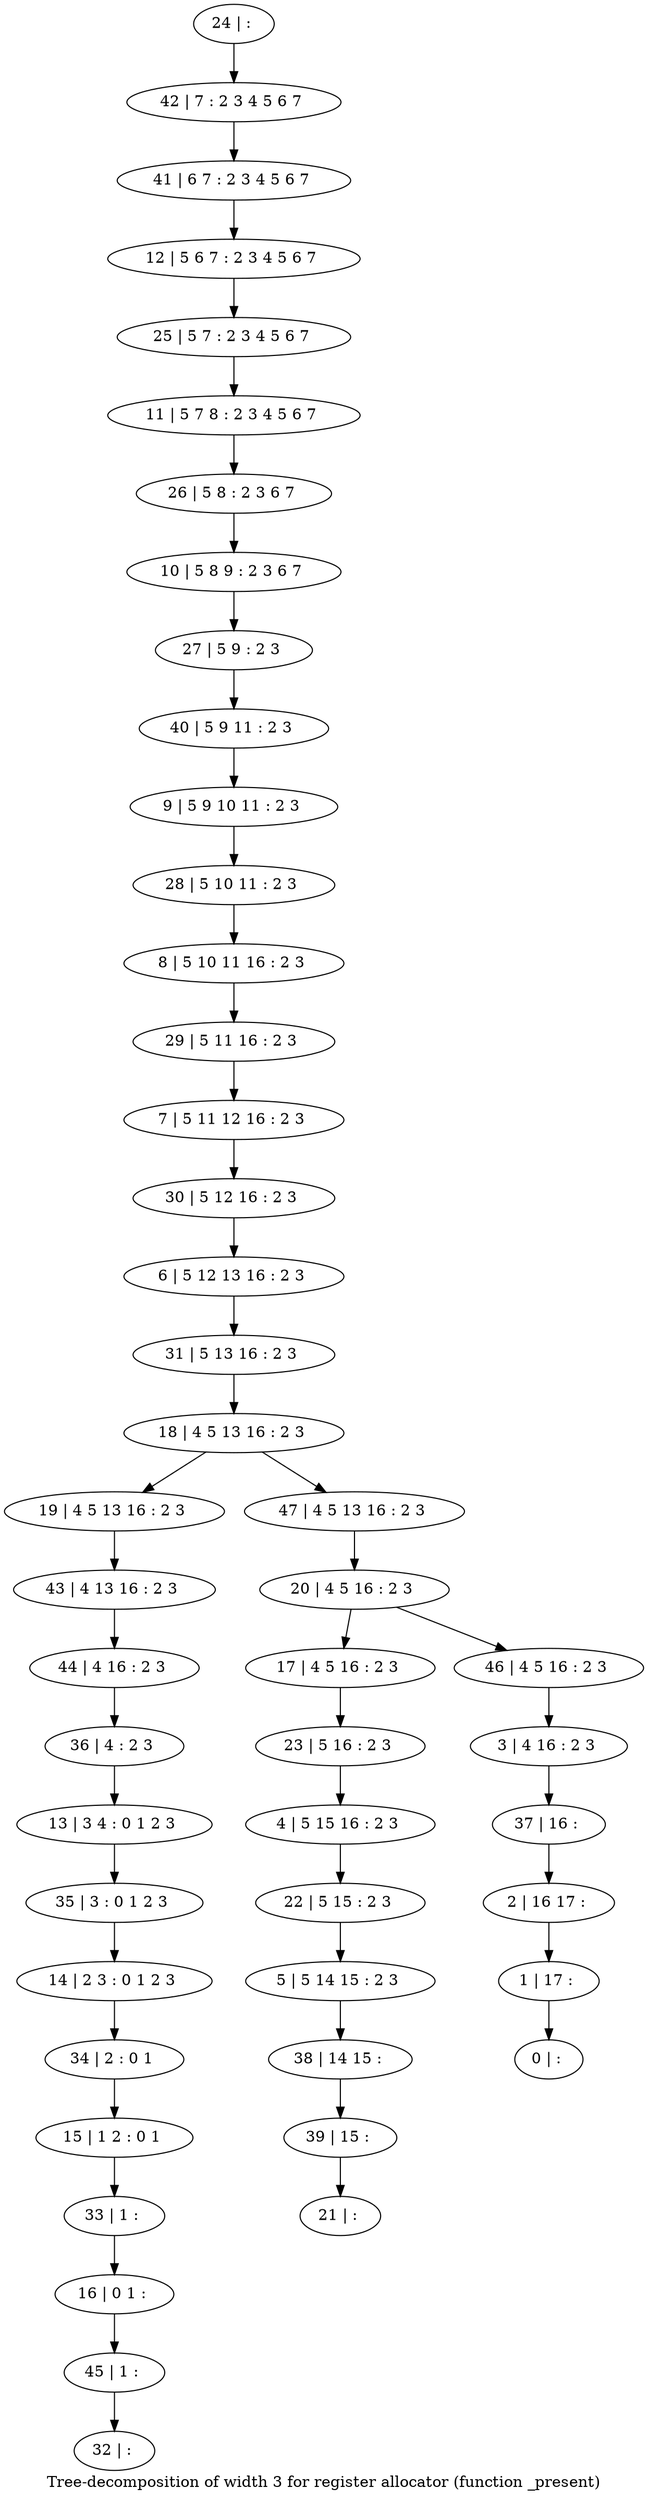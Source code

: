 digraph G {
graph [label="Tree-decomposition of width 3 for register allocator (function _present)"]
0[label="0 | : "];
1[label="1 | 17 : "];
2[label="2 | 16 17 : "];
3[label="3 | 4 16 : 2 3 "];
4[label="4 | 5 15 16 : 2 3 "];
5[label="5 | 5 14 15 : 2 3 "];
6[label="6 | 5 12 13 16 : 2 3 "];
7[label="7 | 5 11 12 16 : 2 3 "];
8[label="8 | 5 10 11 16 : 2 3 "];
9[label="9 | 5 9 10 11 : 2 3 "];
10[label="10 | 5 8 9 : 2 3 6 7 "];
11[label="11 | 5 7 8 : 2 3 4 5 6 7 "];
12[label="12 | 5 6 7 : 2 3 4 5 6 7 "];
13[label="13 | 3 4 : 0 1 2 3 "];
14[label="14 | 2 3 : 0 1 2 3 "];
15[label="15 | 1 2 : 0 1 "];
16[label="16 | 0 1 : "];
17[label="17 | 4 5 16 : 2 3 "];
18[label="18 | 4 5 13 16 : 2 3 "];
19[label="19 | 4 5 13 16 : 2 3 "];
20[label="20 | 4 5 16 : 2 3 "];
21[label="21 | : "];
22[label="22 | 5 15 : 2 3 "];
23[label="23 | 5 16 : 2 3 "];
24[label="24 | : "];
25[label="25 | 5 7 : 2 3 4 5 6 7 "];
26[label="26 | 5 8 : 2 3 6 7 "];
27[label="27 | 5 9 : 2 3 "];
28[label="28 | 5 10 11 : 2 3 "];
29[label="29 | 5 11 16 : 2 3 "];
30[label="30 | 5 12 16 : 2 3 "];
31[label="31 | 5 13 16 : 2 3 "];
32[label="32 | : "];
33[label="33 | 1 : "];
34[label="34 | 2 : 0 1 "];
35[label="35 | 3 : 0 1 2 3 "];
36[label="36 | 4 : 2 3 "];
37[label="37 | 16 : "];
38[label="38 | 14 15 : "];
39[label="39 | 15 : "];
40[label="40 | 5 9 11 : 2 3 "];
41[label="41 | 6 7 : 2 3 4 5 6 7 "];
42[label="42 | 7 : 2 3 4 5 6 7 "];
43[label="43 | 4 13 16 : 2 3 "];
44[label="44 | 4 16 : 2 3 "];
45[label="45 | 1 : "];
46[label="46 | 4 5 16 : 2 3 "];
47[label="47 | 4 5 13 16 : 2 3 "];
22->5 ;
4->22 ;
23->4 ;
17->23 ;
33->16 ;
15->33 ;
34->15 ;
14->34 ;
35->14 ;
13->35 ;
36->13 ;
5->38 ;
39->21 ;
38->39 ;
19->43 ;
44->36 ;
43->44 ;
45->32 ;
16->45 ;
24->42 ;
42->41 ;
41->12 ;
12->25 ;
25->11 ;
11->26 ;
26->10 ;
10->27 ;
27->40 ;
40->9 ;
9->28 ;
28->8 ;
8->29 ;
29->7 ;
7->30 ;
30->6 ;
6->31 ;
31->18 ;
3->37 ;
37->2 ;
2->1 ;
1->0 ;
46->3 ;
47->20 ;
20->17 ;
20->46 ;
18->19 ;
18->47 ;
}
